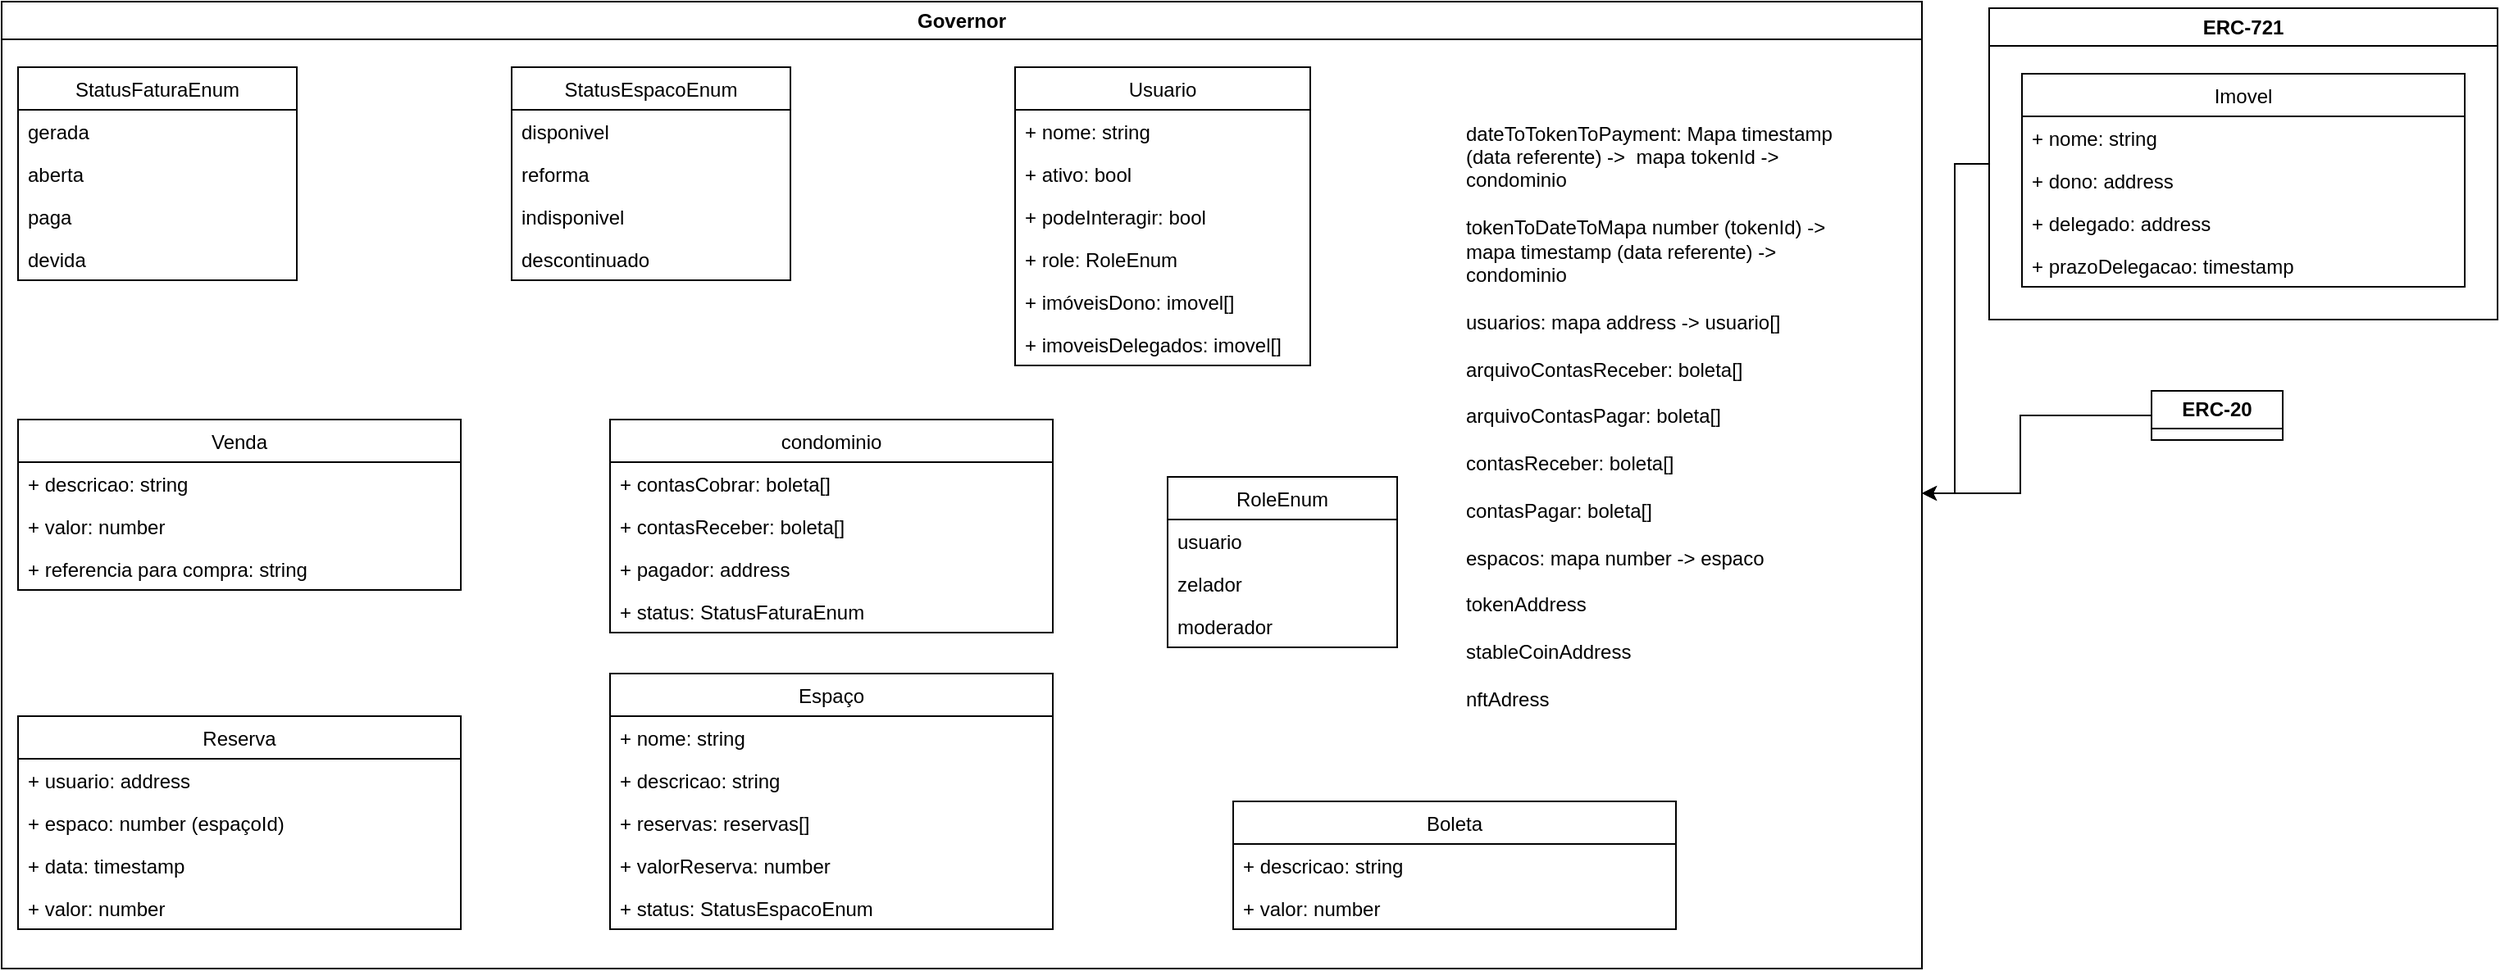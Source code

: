 <mxfile version="20.8.20" type="github">
  <diagram name="Página-1" id="Jpc6ZUbHkgr3AKioZARH">
    <mxGraphModel dx="1711" dy="718" grid="1" gridSize="10" guides="1" tooltips="1" connect="1" arrows="1" fold="1" page="1" pageScale="1" pageWidth="827" pageHeight="1169" math="0" shadow="0">
      <root>
        <mxCell id="0" />
        <mxCell id="1" parent="0" />
        <mxCell id="VVPOtjRmSlSyMt8q-cm1-40" value="Governor" style="swimlane;whiteSpace=wrap;html=1;startSize=23;" vertex="1" parent="1">
          <mxGeometry x="29" y="40" width="1171" height="590" as="geometry" />
        </mxCell>
        <mxCell id="VVPOtjRmSlSyMt8q-cm1-42" value="Venda" style="swimlane;fontStyle=0;childLayout=stackLayout;horizontal=1;startSize=26;fillColor=none;horizontalStack=0;resizeParent=1;resizeParentMax=0;resizeLast=0;collapsible=1;marginBottom=0;" vertex="1" parent="VVPOtjRmSlSyMt8q-cm1-40">
          <mxGeometry x="10" y="255" width="270" height="104" as="geometry" />
        </mxCell>
        <mxCell id="VVPOtjRmSlSyMt8q-cm1-43" value="+ descricao: string" style="text;strokeColor=none;fillColor=none;align=left;verticalAlign=top;spacingLeft=4;spacingRight=4;overflow=hidden;rotatable=0;points=[[0,0.5],[1,0.5]];portConstraint=eastwest;" vertex="1" parent="VVPOtjRmSlSyMt8q-cm1-42">
          <mxGeometry y="26" width="270" height="26" as="geometry" />
        </mxCell>
        <mxCell id="VVPOtjRmSlSyMt8q-cm1-44" value="+ valor: number" style="text;strokeColor=none;fillColor=none;align=left;verticalAlign=top;spacingLeft=4;spacingRight=4;overflow=hidden;rotatable=0;points=[[0,0.5],[1,0.5]];portConstraint=eastwest;" vertex="1" parent="VVPOtjRmSlSyMt8q-cm1-42">
          <mxGeometry y="52" width="270" height="26" as="geometry" />
        </mxCell>
        <mxCell id="VVPOtjRmSlSyMt8q-cm1-45" value="+ referencia para compra: string" style="text;strokeColor=none;fillColor=none;align=left;verticalAlign=top;spacingLeft=4;spacingRight=4;overflow=hidden;rotatable=0;points=[[0,0.5],[1,0.5]];portConstraint=eastwest;" vertex="1" parent="VVPOtjRmSlSyMt8q-cm1-42">
          <mxGeometry y="78" width="270" height="26" as="geometry" />
        </mxCell>
        <mxCell id="VVPOtjRmSlSyMt8q-cm1-53" value="Boleta" style="swimlane;fontStyle=0;childLayout=stackLayout;horizontal=1;startSize=26;fillColor=none;horizontalStack=0;resizeParent=1;resizeParentMax=0;resizeLast=0;collapsible=1;marginBottom=0;" vertex="1" parent="VVPOtjRmSlSyMt8q-cm1-40">
          <mxGeometry x="751" y="488" width="270" height="78" as="geometry" />
        </mxCell>
        <mxCell id="VVPOtjRmSlSyMt8q-cm1-54" value="+ descricao: string" style="text;strokeColor=none;fillColor=none;align=left;verticalAlign=top;spacingLeft=4;spacingRight=4;overflow=hidden;rotatable=0;points=[[0,0.5],[1,0.5]];portConstraint=eastwest;" vertex="1" parent="VVPOtjRmSlSyMt8q-cm1-53">
          <mxGeometry y="26" width="270" height="26" as="geometry" />
        </mxCell>
        <mxCell id="VVPOtjRmSlSyMt8q-cm1-55" value="+ valor: number" style="text;strokeColor=none;fillColor=none;align=left;verticalAlign=top;spacingLeft=4;spacingRight=4;overflow=hidden;rotatable=0;points=[[0,0.5],[1,0.5]];portConstraint=eastwest;" vertex="1" parent="VVPOtjRmSlSyMt8q-cm1-53">
          <mxGeometry y="52" width="270" height="26" as="geometry" />
        </mxCell>
        <mxCell id="VVPOtjRmSlSyMt8q-cm1-57" value="Reserva" style="swimlane;fontStyle=0;childLayout=stackLayout;horizontal=1;startSize=26;fillColor=none;horizontalStack=0;resizeParent=1;resizeParentMax=0;resizeLast=0;collapsible=1;marginBottom=0;" vertex="1" parent="VVPOtjRmSlSyMt8q-cm1-40">
          <mxGeometry x="10" y="436" width="270" height="130" as="geometry" />
        </mxCell>
        <mxCell id="VVPOtjRmSlSyMt8q-cm1-58" value="+ usuario: address" style="text;strokeColor=none;fillColor=none;align=left;verticalAlign=top;spacingLeft=4;spacingRight=4;overflow=hidden;rotatable=0;points=[[0,0.5],[1,0.5]];portConstraint=eastwest;" vertex="1" parent="VVPOtjRmSlSyMt8q-cm1-57">
          <mxGeometry y="26" width="270" height="26" as="geometry" />
        </mxCell>
        <mxCell id="VVPOtjRmSlSyMt8q-cm1-59" value="+ espaco: number (espaçoId)" style="text;strokeColor=none;fillColor=none;align=left;verticalAlign=top;spacingLeft=4;spacingRight=4;overflow=hidden;rotatable=0;points=[[0,0.5],[1,0.5]];portConstraint=eastwest;" vertex="1" parent="VVPOtjRmSlSyMt8q-cm1-57">
          <mxGeometry y="52" width="270" height="26" as="geometry" />
        </mxCell>
        <mxCell id="VVPOtjRmSlSyMt8q-cm1-60" value="+ data: timestamp" style="text;strokeColor=none;fillColor=none;align=left;verticalAlign=top;spacingLeft=4;spacingRight=4;overflow=hidden;rotatable=0;points=[[0,0.5],[1,0.5]];portConstraint=eastwest;" vertex="1" parent="VVPOtjRmSlSyMt8q-cm1-57">
          <mxGeometry y="78" width="270" height="26" as="geometry" />
        </mxCell>
        <mxCell id="VVPOtjRmSlSyMt8q-cm1-61" value="+ valor: number" style="text;strokeColor=none;fillColor=none;align=left;verticalAlign=top;spacingLeft=4;spacingRight=4;overflow=hidden;rotatable=0;points=[[0,0.5],[1,0.5]];portConstraint=eastwest;" vertex="1" parent="VVPOtjRmSlSyMt8q-cm1-57">
          <mxGeometry y="104" width="270" height="26" as="geometry" />
        </mxCell>
        <mxCell id="VVPOtjRmSlSyMt8q-cm1-62" value="Espaço" style="swimlane;fontStyle=0;childLayout=stackLayout;horizontal=1;startSize=26;fillColor=none;horizontalStack=0;resizeParent=1;resizeParentMax=0;resizeLast=0;collapsible=1;marginBottom=0;" vertex="1" parent="VVPOtjRmSlSyMt8q-cm1-40">
          <mxGeometry x="371" y="410" width="270" height="156" as="geometry" />
        </mxCell>
        <mxCell id="VVPOtjRmSlSyMt8q-cm1-63" value="+ nome: string" style="text;strokeColor=none;fillColor=none;align=left;verticalAlign=top;spacingLeft=4;spacingRight=4;overflow=hidden;rotatable=0;points=[[0,0.5],[1,0.5]];portConstraint=eastwest;" vertex="1" parent="VVPOtjRmSlSyMt8q-cm1-62">
          <mxGeometry y="26" width="270" height="26" as="geometry" />
        </mxCell>
        <mxCell id="VVPOtjRmSlSyMt8q-cm1-67" value="+ descricao: string" style="text;strokeColor=none;fillColor=none;align=left;verticalAlign=top;spacingLeft=4;spacingRight=4;overflow=hidden;rotatable=0;points=[[0,0.5],[1,0.5]];portConstraint=eastwest;" vertex="1" parent="VVPOtjRmSlSyMt8q-cm1-62">
          <mxGeometry y="52" width="270" height="26" as="geometry" />
        </mxCell>
        <mxCell id="VVPOtjRmSlSyMt8q-cm1-64" value="+ reservas: reservas[]" style="text;strokeColor=none;fillColor=none;align=left;verticalAlign=top;spacingLeft=4;spacingRight=4;overflow=hidden;rotatable=0;points=[[0,0.5],[1,0.5]];portConstraint=eastwest;" vertex="1" parent="VVPOtjRmSlSyMt8q-cm1-62">
          <mxGeometry y="78" width="270" height="26" as="geometry" />
        </mxCell>
        <mxCell id="VVPOtjRmSlSyMt8q-cm1-66" value="+ valorReserva: number" style="text;strokeColor=none;fillColor=none;align=left;verticalAlign=top;spacingLeft=4;spacingRight=4;overflow=hidden;rotatable=0;points=[[0,0.5],[1,0.5]];portConstraint=eastwest;" vertex="1" parent="VVPOtjRmSlSyMt8q-cm1-62">
          <mxGeometry y="104" width="270" height="26" as="geometry" />
        </mxCell>
        <mxCell id="VVPOtjRmSlSyMt8q-cm1-65" value="+ status: StatusEspacoEnum" style="text;strokeColor=none;fillColor=none;align=left;verticalAlign=top;spacingLeft=4;spacingRight=4;overflow=hidden;rotatable=0;points=[[0,0.5],[1,0.5]];portConstraint=eastwest;" vertex="1" parent="VVPOtjRmSlSyMt8q-cm1-62">
          <mxGeometry y="130" width="270" height="26" as="geometry" />
        </mxCell>
        <mxCell id="VVPOtjRmSlSyMt8q-cm1-73" value="condominio" style="swimlane;fontStyle=0;childLayout=stackLayout;horizontal=1;startSize=26;fillColor=none;horizontalStack=0;resizeParent=1;resizeParentMax=0;resizeLast=0;collapsible=1;marginBottom=0;" vertex="1" parent="VVPOtjRmSlSyMt8q-cm1-40">
          <mxGeometry x="371" y="255" width="270" height="130" as="geometry" />
        </mxCell>
        <mxCell id="VVPOtjRmSlSyMt8q-cm1-74" value="+ contasCobrar: boleta[]" style="text;strokeColor=none;fillColor=none;align=left;verticalAlign=top;spacingLeft=4;spacingRight=4;overflow=hidden;rotatable=0;points=[[0,0.5],[1,0.5]];portConstraint=eastwest;" vertex="1" parent="VVPOtjRmSlSyMt8q-cm1-73">
          <mxGeometry y="26" width="270" height="26" as="geometry" />
        </mxCell>
        <mxCell id="VVPOtjRmSlSyMt8q-cm1-75" value="+ contasReceber: boleta[]" style="text;strokeColor=none;fillColor=none;align=left;verticalAlign=top;spacingLeft=4;spacingRight=4;overflow=hidden;rotatable=0;points=[[0,0.5],[1,0.5]];portConstraint=eastwest;" vertex="1" parent="VVPOtjRmSlSyMt8q-cm1-73">
          <mxGeometry y="52" width="270" height="26" as="geometry" />
        </mxCell>
        <mxCell id="VVPOtjRmSlSyMt8q-cm1-78" value="+ pagador: address" style="text;strokeColor=none;fillColor=none;align=left;verticalAlign=top;spacingLeft=4;spacingRight=4;overflow=hidden;rotatable=0;points=[[0,0.5],[1,0.5]];portConstraint=eastwest;" vertex="1" parent="VVPOtjRmSlSyMt8q-cm1-73">
          <mxGeometry y="78" width="270" height="26" as="geometry" />
        </mxCell>
        <mxCell id="VVPOtjRmSlSyMt8q-cm1-76" value="+ status: StatusFaturaEnum" style="text;strokeColor=none;fillColor=none;align=left;verticalAlign=top;spacingLeft=4;spacingRight=4;overflow=hidden;rotatable=0;points=[[0,0.5],[1,0.5]];portConstraint=eastwest;" vertex="1" parent="VVPOtjRmSlSyMt8q-cm1-73">
          <mxGeometry y="104" width="270" height="26" as="geometry" />
        </mxCell>
        <mxCell id="VVPOtjRmSlSyMt8q-cm1-79" value="StatusFaturaEnum" style="swimlane;fontStyle=0;childLayout=stackLayout;horizontal=1;startSize=26;fillColor=none;horizontalStack=0;resizeParent=1;resizeParentMax=0;resizeLast=0;collapsible=1;marginBottom=0;" vertex="1" parent="VVPOtjRmSlSyMt8q-cm1-40">
          <mxGeometry x="10" y="40" width="170" height="130" as="geometry" />
        </mxCell>
        <mxCell id="VVPOtjRmSlSyMt8q-cm1-80" value="gerada" style="text;strokeColor=none;fillColor=none;align=left;verticalAlign=top;spacingLeft=4;spacingRight=4;overflow=hidden;rotatable=0;points=[[0,0.5],[1,0.5]];portConstraint=eastwest;" vertex="1" parent="VVPOtjRmSlSyMt8q-cm1-79">
          <mxGeometry y="26" width="170" height="26" as="geometry" />
        </mxCell>
        <mxCell id="VVPOtjRmSlSyMt8q-cm1-81" value="aberta" style="text;strokeColor=none;fillColor=none;align=left;verticalAlign=top;spacingLeft=4;spacingRight=4;overflow=hidden;rotatable=0;points=[[0,0.5],[1,0.5]];portConstraint=eastwest;" vertex="1" parent="VVPOtjRmSlSyMt8q-cm1-79">
          <mxGeometry y="52" width="170" height="26" as="geometry" />
        </mxCell>
        <mxCell id="VVPOtjRmSlSyMt8q-cm1-82" value="paga" style="text;strokeColor=none;fillColor=none;align=left;verticalAlign=top;spacingLeft=4;spacingRight=4;overflow=hidden;rotatable=0;points=[[0,0.5],[1,0.5]];portConstraint=eastwest;" vertex="1" parent="VVPOtjRmSlSyMt8q-cm1-79">
          <mxGeometry y="78" width="170" height="26" as="geometry" />
        </mxCell>
        <mxCell id="VVPOtjRmSlSyMt8q-cm1-83" value="devida" style="text;strokeColor=none;fillColor=none;align=left;verticalAlign=top;spacingLeft=4;spacingRight=4;overflow=hidden;rotatable=0;points=[[0,0.5],[1,0.5]];portConstraint=eastwest;" vertex="1" parent="VVPOtjRmSlSyMt8q-cm1-79">
          <mxGeometry y="104" width="170" height="26" as="geometry" />
        </mxCell>
        <mxCell id="VVPOtjRmSlSyMt8q-cm1-68" value="StatusEspacoEnum" style="swimlane;fontStyle=0;childLayout=stackLayout;horizontal=1;startSize=26;fillColor=none;horizontalStack=0;resizeParent=1;resizeParentMax=0;resizeLast=0;collapsible=1;marginBottom=0;" vertex="1" parent="VVPOtjRmSlSyMt8q-cm1-40">
          <mxGeometry x="311" y="40" width="170" height="130" as="geometry" />
        </mxCell>
        <mxCell id="VVPOtjRmSlSyMt8q-cm1-69" value="disponivel" style="text;strokeColor=none;fillColor=none;align=left;verticalAlign=top;spacingLeft=4;spacingRight=4;overflow=hidden;rotatable=0;points=[[0,0.5],[1,0.5]];portConstraint=eastwest;" vertex="1" parent="VVPOtjRmSlSyMt8q-cm1-68">
          <mxGeometry y="26" width="170" height="26" as="geometry" />
        </mxCell>
        <mxCell id="VVPOtjRmSlSyMt8q-cm1-70" value="reforma" style="text;strokeColor=none;fillColor=none;align=left;verticalAlign=top;spacingLeft=4;spacingRight=4;overflow=hidden;rotatable=0;points=[[0,0.5],[1,0.5]];portConstraint=eastwest;" vertex="1" parent="VVPOtjRmSlSyMt8q-cm1-68">
          <mxGeometry y="52" width="170" height="26" as="geometry" />
        </mxCell>
        <mxCell id="VVPOtjRmSlSyMt8q-cm1-71" value="indisponivel" style="text;strokeColor=none;fillColor=none;align=left;verticalAlign=top;spacingLeft=4;spacingRight=4;overflow=hidden;rotatable=0;points=[[0,0.5],[1,0.5]];portConstraint=eastwest;" vertex="1" parent="VVPOtjRmSlSyMt8q-cm1-68">
          <mxGeometry y="78" width="170" height="26" as="geometry" />
        </mxCell>
        <mxCell id="VVPOtjRmSlSyMt8q-cm1-72" value="descontinuado" style="text;strokeColor=none;fillColor=none;align=left;verticalAlign=top;spacingLeft=4;spacingRight=4;overflow=hidden;rotatable=0;points=[[0,0.5],[1,0.5]];portConstraint=eastwest;" vertex="1" parent="VVPOtjRmSlSyMt8q-cm1-68">
          <mxGeometry y="104" width="170" height="26" as="geometry" />
        </mxCell>
        <mxCell id="VVPOtjRmSlSyMt8q-cm1-18" value="Usuario" style="swimlane;fontStyle=0;childLayout=stackLayout;horizontal=1;startSize=26;fillColor=none;horizontalStack=0;resizeParent=1;resizeParentMax=0;resizeLast=0;collapsible=1;marginBottom=0;" vertex="1" parent="VVPOtjRmSlSyMt8q-cm1-40">
          <mxGeometry x="618" y="40" width="180" height="182" as="geometry">
            <mxRectangle x="330" y="40" width="80" height="30" as="alternateBounds" />
          </mxGeometry>
        </mxCell>
        <mxCell id="VVPOtjRmSlSyMt8q-cm1-19" value="+ nome: string" style="text;strokeColor=none;fillColor=none;align=left;verticalAlign=top;spacingLeft=4;spacingRight=4;overflow=hidden;rotatable=0;points=[[0,0.5],[1,0.5]];portConstraint=eastwest;" vertex="1" parent="VVPOtjRmSlSyMt8q-cm1-18">
          <mxGeometry y="26" width="180" height="26" as="geometry" />
        </mxCell>
        <mxCell id="VVPOtjRmSlSyMt8q-cm1-21" value="+ ativo: bool" style="text;strokeColor=none;fillColor=none;align=left;verticalAlign=top;spacingLeft=4;spacingRight=4;overflow=hidden;rotatable=0;points=[[0,0.5],[1,0.5]];portConstraint=eastwest;" vertex="1" parent="VVPOtjRmSlSyMt8q-cm1-18">
          <mxGeometry y="52" width="180" height="26" as="geometry" />
        </mxCell>
        <mxCell id="VVPOtjRmSlSyMt8q-cm1-26" value="+ podeInteragir: bool" style="text;strokeColor=none;fillColor=none;align=left;verticalAlign=top;spacingLeft=4;spacingRight=4;overflow=hidden;rotatable=0;points=[[0,0.5],[1,0.5]];portConstraint=eastwest;" vertex="1" parent="VVPOtjRmSlSyMt8q-cm1-18">
          <mxGeometry y="78" width="180" height="26" as="geometry" />
        </mxCell>
        <mxCell id="VVPOtjRmSlSyMt8q-cm1-29" value="+ role: RoleEnum&#xa;" style="text;strokeColor=none;fillColor=none;align=left;verticalAlign=top;spacingLeft=4;spacingRight=4;overflow=hidden;rotatable=0;points=[[0,0.5],[1,0.5]];portConstraint=eastwest;" vertex="1" parent="VVPOtjRmSlSyMt8q-cm1-18">
          <mxGeometry y="104" width="180" height="26" as="geometry" />
        </mxCell>
        <mxCell id="VVPOtjRmSlSyMt8q-cm1-27" value="+ imóveisDono: imovel[]" style="text;strokeColor=none;fillColor=none;align=left;verticalAlign=top;spacingLeft=4;spacingRight=4;overflow=hidden;rotatable=0;points=[[0,0.5],[1,0.5]];portConstraint=eastwest;" vertex="1" parent="VVPOtjRmSlSyMt8q-cm1-18">
          <mxGeometry y="130" width="180" height="26" as="geometry" />
        </mxCell>
        <mxCell id="VVPOtjRmSlSyMt8q-cm1-28" value="+ imoveisDelegados: imovel[]" style="text;strokeColor=none;fillColor=none;align=left;verticalAlign=top;spacingLeft=4;spacingRight=4;overflow=hidden;rotatable=0;points=[[0,0.5],[1,0.5]];portConstraint=eastwest;" vertex="1" parent="VVPOtjRmSlSyMt8q-cm1-18">
          <mxGeometry y="156" width="180" height="26" as="geometry" />
        </mxCell>
        <mxCell id="VVPOtjRmSlSyMt8q-cm1-22" value="RoleEnum" style="swimlane;fontStyle=0;childLayout=stackLayout;horizontal=1;startSize=26;fillColor=none;horizontalStack=0;resizeParent=1;resizeParentMax=0;resizeLast=0;collapsible=1;marginBottom=0;" vertex="1" parent="VVPOtjRmSlSyMt8q-cm1-40">
          <mxGeometry x="711" y="290" width="140" height="104" as="geometry" />
        </mxCell>
        <mxCell id="VVPOtjRmSlSyMt8q-cm1-23" value="usuario" style="text;strokeColor=none;fillColor=none;align=left;verticalAlign=top;spacingLeft=4;spacingRight=4;overflow=hidden;rotatable=0;points=[[0,0.5],[1,0.5]];portConstraint=eastwest;" vertex="1" parent="VVPOtjRmSlSyMt8q-cm1-22">
          <mxGeometry y="26" width="140" height="26" as="geometry" />
        </mxCell>
        <mxCell id="VVPOtjRmSlSyMt8q-cm1-24" value="zelador" style="text;strokeColor=none;fillColor=none;align=left;verticalAlign=top;spacingLeft=4;spacingRight=4;overflow=hidden;rotatable=0;points=[[0,0.5],[1,0.5]];portConstraint=eastwest;" vertex="1" parent="VVPOtjRmSlSyMt8q-cm1-22">
          <mxGeometry y="52" width="140" height="26" as="geometry" />
        </mxCell>
        <mxCell id="VVPOtjRmSlSyMt8q-cm1-25" value="moderador" style="text;strokeColor=none;fillColor=none;align=left;verticalAlign=top;spacingLeft=4;spacingRight=4;overflow=hidden;rotatable=0;points=[[0,0.5],[1,0.5]];portConstraint=eastwest;" vertex="1" parent="VVPOtjRmSlSyMt8q-cm1-22">
          <mxGeometry y="78" width="140" height="26" as="geometry" />
        </mxCell>
        <mxCell id="VVPOtjRmSlSyMt8q-cm1-5" value="dateToTokenToPayment: Mapa timestamp (data referente) -&amp;gt;&amp;nbsp; mapa tokenId -&amp;gt; condominio&lt;br&gt;&lt;br style=&quot;border-color: var(--border-color);&quot;&gt;tokenToDateToMapa number (tokenId) -&amp;gt; mapa timestamp (data referente) -&amp;gt; condominio&lt;br&gt;&lt;br&gt;usuarios: mapa address -&amp;gt; usuario[]&lt;br&gt;&lt;br&gt;arquivoContasReceber: boleta[]&lt;br&gt;&lt;br&gt;arquivoContasPagar: boleta[]&lt;br&gt;&lt;br&gt;contasReceber: boleta[]&lt;br&gt;&lt;br&gt;contasPagar: boleta[]&lt;br&gt;&lt;br&gt;espacos: mapa number -&amp;gt; espaco&lt;br&gt;&lt;br&gt;tokenAddress&lt;br&gt;&lt;br&gt;stableCoinAddress&lt;br&gt;&lt;br style=&quot;border-color: var(--border-color);&quot;&gt;nftAdress" style="text;html=1;strokeColor=none;fillColor=none;align=left;verticalAlign=middle;whiteSpace=wrap;rounded=0;" vertex="1" parent="VVPOtjRmSlSyMt8q-cm1-40">
          <mxGeometry x="891" y="60" width="249" height="385" as="geometry" />
        </mxCell>
        <mxCell id="VVPOtjRmSlSyMt8q-cm1-85" style="edgeStyle=orthogonalEdgeStyle;rounded=0;orthogonalLoop=1;jettySize=auto;html=1;" edge="1" parent="1" source="VVPOtjRmSlSyMt8q-cm1-38">
          <mxGeometry relative="1" as="geometry">
            <mxPoint x="1200" y="340" as="targetPoint" />
            <Array as="points">
              <mxPoint x="1220" y="139" />
              <mxPoint x="1220" y="340" />
            </Array>
          </mxGeometry>
        </mxCell>
        <mxCell id="VVPOtjRmSlSyMt8q-cm1-38" value="ERC-721" style="swimlane;whiteSpace=wrap;html=1;" vertex="1" parent="1">
          <mxGeometry x="1241" y="44" width="310" height="190" as="geometry">
            <mxRectangle x="10" y="30" width="90" height="30" as="alternateBounds" />
          </mxGeometry>
        </mxCell>
        <mxCell id="VVPOtjRmSlSyMt8q-cm1-31" value="Imovel" style="swimlane;fontStyle=0;childLayout=stackLayout;horizontal=1;startSize=26;fillColor=none;horizontalStack=0;resizeParent=1;resizeParentMax=0;resizeLast=0;collapsible=1;marginBottom=0;" vertex="1" parent="VVPOtjRmSlSyMt8q-cm1-38">
          <mxGeometry x="20" y="40" width="270" height="130" as="geometry" />
        </mxCell>
        <mxCell id="VVPOtjRmSlSyMt8q-cm1-32" value="+ nome: string" style="text;strokeColor=none;fillColor=none;align=left;verticalAlign=top;spacingLeft=4;spacingRight=4;overflow=hidden;rotatable=0;points=[[0,0.5],[1,0.5]];portConstraint=eastwest;" vertex="1" parent="VVPOtjRmSlSyMt8q-cm1-31">
          <mxGeometry y="26" width="270" height="26" as="geometry" />
        </mxCell>
        <mxCell id="VVPOtjRmSlSyMt8q-cm1-33" value="+ dono: address" style="text;strokeColor=none;fillColor=none;align=left;verticalAlign=top;spacingLeft=4;spacingRight=4;overflow=hidden;rotatable=0;points=[[0,0.5],[1,0.5]];portConstraint=eastwest;" vertex="1" parent="VVPOtjRmSlSyMt8q-cm1-31">
          <mxGeometry y="52" width="270" height="26" as="geometry" />
        </mxCell>
        <mxCell id="VVPOtjRmSlSyMt8q-cm1-34" value="+ delegado: address" style="text;strokeColor=none;fillColor=none;align=left;verticalAlign=top;spacingLeft=4;spacingRight=4;overflow=hidden;rotatable=0;points=[[0,0.5],[1,0.5]];portConstraint=eastwest;" vertex="1" parent="VVPOtjRmSlSyMt8q-cm1-31">
          <mxGeometry y="78" width="270" height="26" as="geometry" />
        </mxCell>
        <mxCell id="VVPOtjRmSlSyMt8q-cm1-35" value="+ prazoDelegacao: timestamp" style="text;strokeColor=none;fillColor=none;align=left;verticalAlign=top;spacingLeft=4;spacingRight=4;overflow=hidden;rotatable=0;points=[[0,0.5],[1,0.5]];portConstraint=eastwest;" vertex="1" parent="VVPOtjRmSlSyMt8q-cm1-31">
          <mxGeometry y="104" width="270" height="26" as="geometry" />
        </mxCell>
        <mxCell id="VVPOtjRmSlSyMt8q-cm1-84" style="edgeStyle=orthogonalEdgeStyle;rounded=0;orthogonalLoop=1;jettySize=auto;html=1;" edge="1" parent="1" source="VVPOtjRmSlSyMt8q-cm1-41">
          <mxGeometry relative="1" as="geometry">
            <mxPoint x="1200" y="340" as="targetPoint" />
            <Array as="points">
              <mxPoint x="1260" y="293" />
              <mxPoint x="1260" y="340" />
            </Array>
          </mxGeometry>
        </mxCell>
        <mxCell id="VVPOtjRmSlSyMt8q-cm1-41" value="ERC-20" style="swimlane;whiteSpace=wrap;html=1;" vertex="1" collapsed="1" parent="1">
          <mxGeometry x="1340" y="277.5" width="80" height="30" as="geometry">
            <mxRectangle x="20" y="120" width="200" height="200" as="alternateBounds" />
          </mxGeometry>
        </mxCell>
      </root>
    </mxGraphModel>
  </diagram>
</mxfile>
